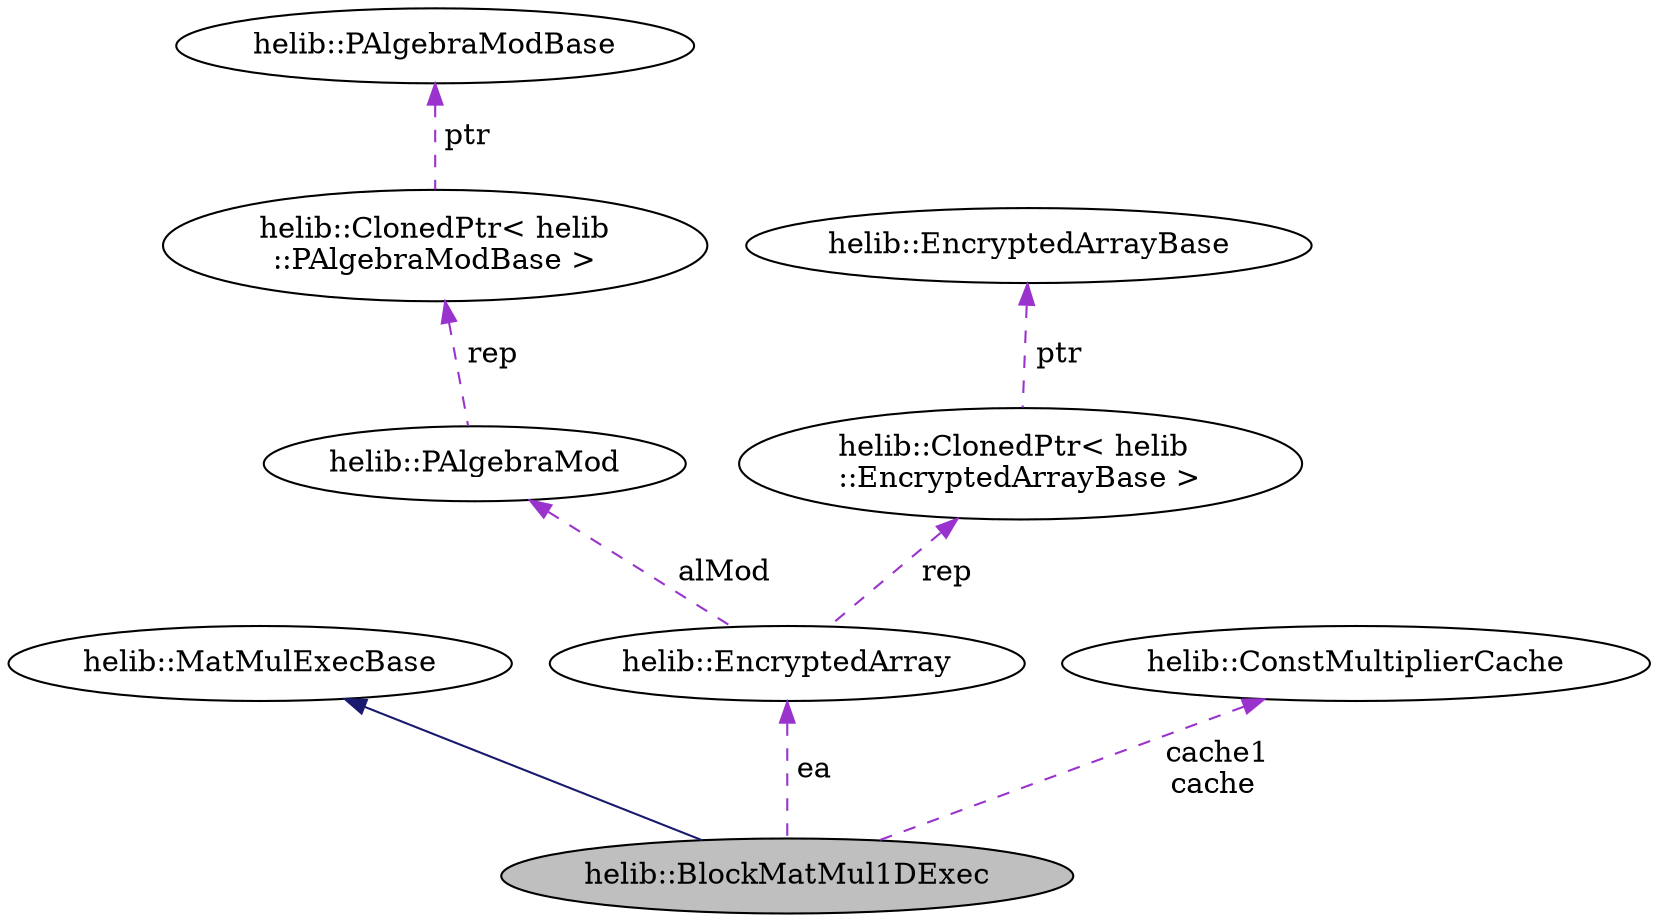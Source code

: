 digraph "helib::BlockMatMul1DExec"
{
  N2 [label="helib::BlockMatMul1DExec",color="black", fillcolor="grey75", style="filled", fontcolor="black"];
  N3 -> N2 [dir="back",color="midnightblue",style="solid"];
  N3 [label="helib::MatMulExecBase",color="black", fillcolor="white", style="filled"];
  N4 -> N2 [dir="back",color="darkorchid3",style="dashed",label=" ea" ];
  N4 [label="helib::EncryptedArray",color="black", fillcolor="white", style="filled",tooltip="A simple wrapper for a smart pointer to an EncryptedArrayBase. This is the interface that higher-leve..."];
  N5 -> N4 [dir="back",color="darkorchid3",style="dashed",label=" alMod" ];
  N5 [label="helib::PAlgebraMod",color="black", fillcolor="white", style="filled",tooltip="The structure of Z[X]/(Phi_m(X), p) "];
  N6 -> N5 [dir="back",color="darkorchid3",style="dashed",label=" rep" ];
  N6 [label="helib::ClonedPtr\< helib\l::PAlgebraModBase \>",color="black", fillcolor="white", style="filled"];
  N7 -> N6 [dir="back",color="darkorchid3",style="dashed",label=" ptr" ];
  N7 [label="helib::PAlgebraModBase",color="black", fillcolor="white", style="filled",tooltip="Virtual base class for PAlgebraMod. "];
  N8 -> N4 [dir="back",color="darkorchid3",style="dashed",label=" rep" ];
  N8 [label="helib::ClonedPtr\< helib\l::EncryptedArrayBase \>",color="black", fillcolor="white", style="filled"];
  N9 -> N8 [dir="back",color="darkorchid3",style="dashed",label=" ptr" ];
  N9 [label="helib::EncryptedArrayBase",color="black", fillcolor="white", style="filled",tooltip="virtual class for data-movement operations on arrays of slots "];
  N10 -> N2 [dir="back",color="darkorchid3",style="dashed",label=" cache1\ncache" ];
  N10 [label="helib::ConstMultiplierCache",color="black", fillcolor="white", style="filled"];
}
digraph "helib::BlockMatMul1DExec"
{
  N0 [label="helib::BlockMatMul1DExec",color="black", fillcolor="grey75", style="filled", fontcolor="black"];
  N1 -> N0 [dir="back",color="midnightblue",style="solid"];
  N1 [label="helib::MatMulExecBase",color="black", fillcolor="white", style="filled"];
}
